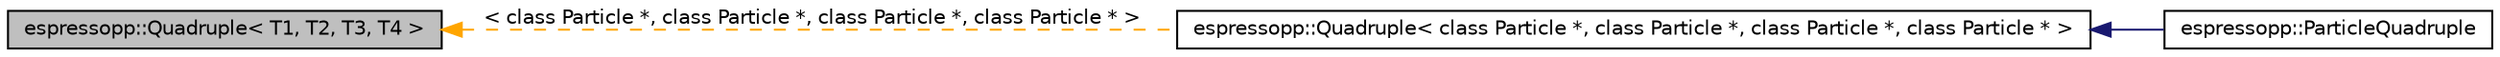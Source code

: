 digraph G
{
  edge [fontname="Helvetica",fontsize="10",labelfontname="Helvetica",labelfontsize="10"];
  node [fontname="Helvetica",fontsize="10",shape=record];
  rankdir="LR";
  Node1 [label="espressopp::Quadruple\< T1, T2, T3, T4 \>",height=0.2,width=0.4,color="black", fillcolor="grey75", style="filled" fontcolor="black"];
  Node1 -> Node2 [dir="back",color="orange",fontsize="10",style="dashed",label=" \< class Particle *, class Particle *, class Particle *, class Particle * \>" ,fontname="Helvetica"];
  Node2 [label="espressopp::Quadruple\< class Particle *, class Particle *, class Particle *, class Particle * \>",height=0.2,width=0.4,color="black", fillcolor="white", style="filled",URL="$structespressopp_1_1Quadruple.html"];
  Node2 -> Node3 [dir="back",color="midnightblue",fontsize="10",style="solid",fontname="Helvetica"];
  Node3 [label="espressopp::ParticleQuadruple",height=0.2,width=0.4,color="black", fillcolor="white", style="filled",URL="$classespressopp_1_1ParticleQuadruple.html"];
}
